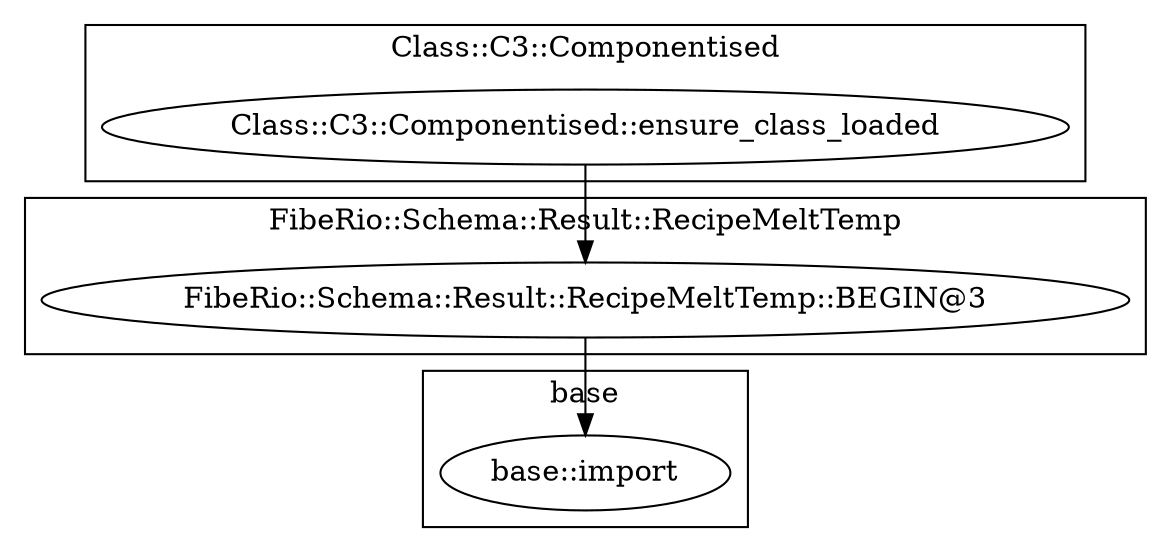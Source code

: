 digraph {
graph [overlap=false]
subgraph cluster_base {
	label="base";
	"base::import";
}
subgraph cluster_FibeRio_Schema_Result_RecipeMeltTemp {
	label="FibeRio::Schema::Result::RecipeMeltTemp";
	"FibeRio::Schema::Result::RecipeMeltTemp::BEGIN@3";
}
subgraph cluster_Class_C3_Componentised {
	label="Class::C3::Componentised";
	"Class::C3::Componentised::ensure_class_loaded";
}
"Class::C3::Componentised::ensure_class_loaded" -> "FibeRio::Schema::Result::RecipeMeltTemp::BEGIN@3";
"FibeRio::Schema::Result::RecipeMeltTemp::BEGIN@3" -> "base::import";
}
